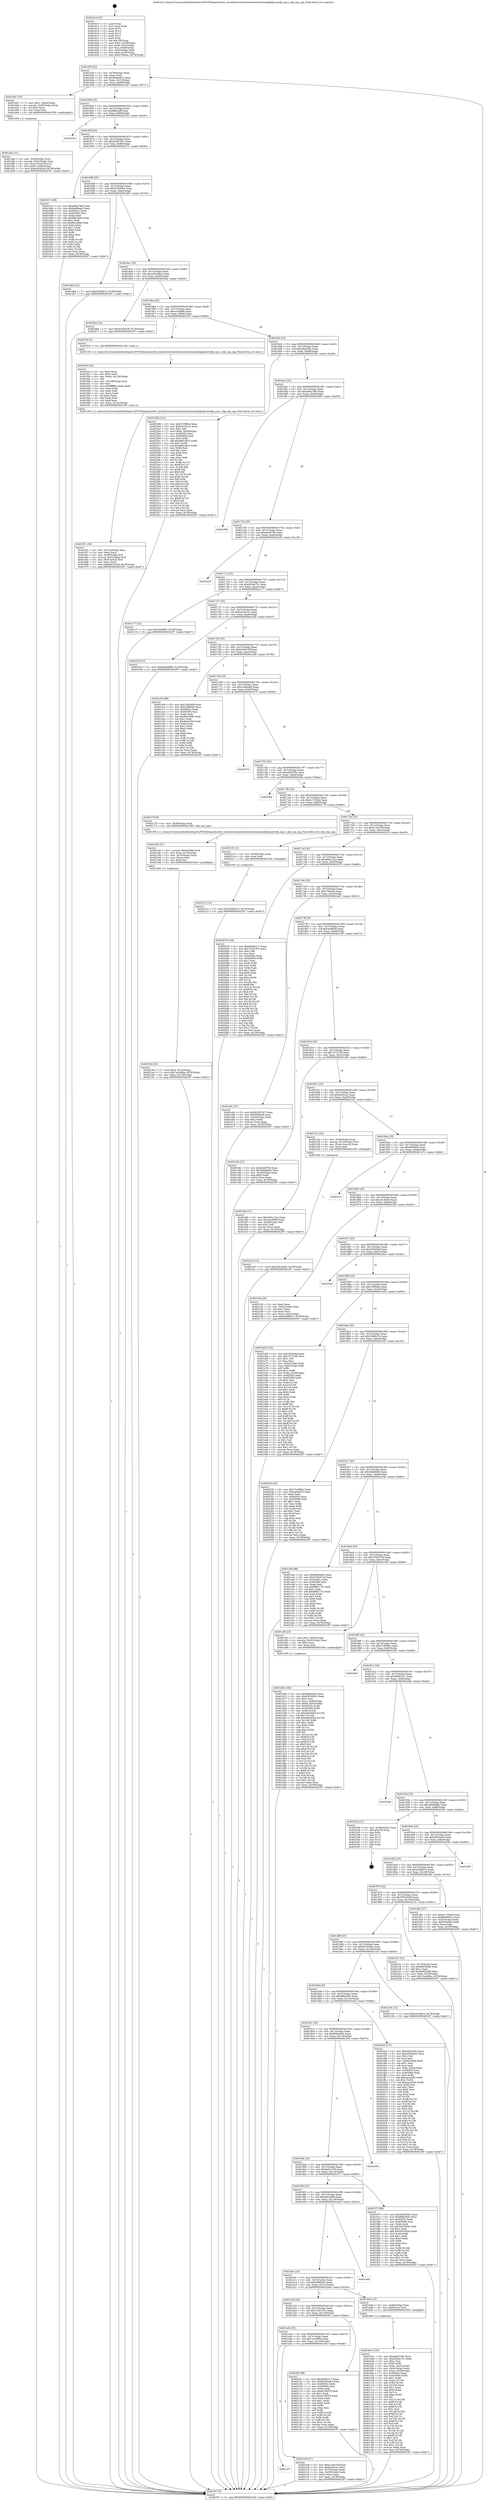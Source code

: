 digraph "0x401610" {
  label = "0x401610 (/mnt/c/Users/mathe/Desktop/tcc/POCII/binaries/extr_linuxdriversnetethernetnetronomenfpnfpcorenfp_nsp.c_nfp_nsp_cpp_Final-ollvm.out::main(0))"
  labelloc = "t"
  node[shape=record]

  Entry [label="",width=0.3,height=0.3,shape=circle,fillcolor=black,style=filled]
  "0x40163f" [label="{
     0x40163f [23]\l
     | [instrs]\l
     &nbsp;&nbsp;0x40163f \<+3\>: mov -0x78(%rbp),%eax\l
     &nbsp;&nbsp;0x401642 \<+2\>: mov %eax,%ecx\l
     &nbsp;&nbsp;0x401644 \<+6\>: sub $0x8b46e91c,%ecx\l
     &nbsp;&nbsp;0x40164a \<+3\>: mov %eax,-0x7c(%rbp)\l
     &nbsp;&nbsp;0x40164d \<+3\>: mov %ecx,-0x80(%rbp)\l
     &nbsp;&nbsp;0x401650 \<+6\>: je 0000000000401dd7 \<main+0x7c7\>\l
  }"]
  "0x401dd7" [label="{
     0x401dd7 [23]\l
     | [instrs]\l
     &nbsp;&nbsp;0x401dd7 \<+7\>: movl $0x1,-0x60(%rbp)\l
     &nbsp;&nbsp;0x401dde \<+4\>: movslq -0x60(%rbp),%rax\l
     &nbsp;&nbsp;0x401de2 \<+4\>: shl $0x2,%rax\l
     &nbsp;&nbsp;0x401de6 \<+3\>: mov %rax,%rdi\l
     &nbsp;&nbsp;0x401de9 \<+5\>: call 0000000000401050 \<malloc@plt\>\l
     | [calls]\l
     &nbsp;&nbsp;0x401050 \{1\} (unknown)\l
  }"]
  "0x401656" [label="{
     0x401656 [25]\l
     | [instrs]\l
     &nbsp;&nbsp;0x401656 \<+5\>: jmp 000000000040165b \<main+0x4b\>\l
     &nbsp;&nbsp;0x40165b \<+3\>: mov -0x7c(%rbp),%eax\l
     &nbsp;&nbsp;0x40165e \<+5\>: sub $0x8ffaa3df,%eax\l
     &nbsp;&nbsp;0x401663 \<+6\>: mov %eax,-0x84(%rbp)\l
     &nbsp;&nbsp;0x401669 \<+6\>: je 0000000000402234 \<main+0xc24\>\l
  }"]
  Exit [label="",width=0.3,height=0.3,shape=circle,fillcolor=black,style=filled,peripheries=2]
  "0x402234" [label="{
     0x402234\l
  }", style=dashed]
  "0x40166f" [label="{
     0x40166f [25]\l
     | [instrs]\l
     &nbsp;&nbsp;0x40166f \<+5\>: jmp 0000000000401674 \<main+0x64\>\l
     &nbsp;&nbsp;0x401674 \<+3\>: mov -0x7c(%rbp),%eax\l
     &nbsp;&nbsp;0x401677 \<+5\>: sub $0x92367927,%eax\l
     &nbsp;&nbsp;0x40167c \<+6\>: mov %eax,-0x88(%rbp)\l
     &nbsp;&nbsp;0x401682 \<+6\>: je 0000000000401b7c \<main+0x56c\>\l
  }"]
  "0x40221c" [label="{
     0x40221c [12]\l
     | [instrs]\l
     &nbsp;&nbsp;0x40221c \<+7\>: movl $0x3280bc7e,-0x78(%rbp)\l
     &nbsp;&nbsp;0x402223 \<+5\>: jmp 00000000004023f7 \<main+0xde7\>\l
  }"]
  "0x401b7c" [label="{
     0x401b7c [88]\l
     | [instrs]\l
     &nbsp;&nbsp;0x401b7c \<+5\>: mov $0xa66474f0,%eax\l
     &nbsp;&nbsp;0x401b81 \<+5\>: mov $0x6ef89ae3,%ecx\l
     &nbsp;&nbsp;0x401b86 \<+7\>: mov 0x40505c,%edx\l
     &nbsp;&nbsp;0x401b8d \<+7\>: mov 0x405060,%esi\l
     &nbsp;&nbsp;0x401b94 \<+2\>: mov %edx,%edi\l
     &nbsp;&nbsp;0x401b96 \<+6\>: add $0xf66c4deb,%edi\l
     &nbsp;&nbsp;0x401b9c \<+3\>: sub $0x1,%edi\l
     &nbsp;&nbsp;0x401b9f \<+6\>: sub $0xf66c4deb,%edi\l
     &nbsp;&nbsp;0x401ba5 \<+3\>: imul %edi,%edx\l
     &nbsp;&nbsp;0x401ba8 \<+3\>: and $0x1,%edx\l
     &nbsp;&nbsp;0x401bab \<+3\>: cmp $0x0,%edx\l
     &nbsp;&nbsp;0x401bae \<+4\>: sete %r8b\l
     &nbsp;&nbsp;0x401bb2 \<+3\>: cmp $0xa,%esi\l
     &nbsp;&nbsp;0x401bb5 \<+4\>: setl %r9b\l
     &nbsp;&nbsp;0x401bb9 \<+3\>: mov %r8b,%r10b\l
     &nbsp;&nbsp;0x401bbc \<+3\>: and %r9b,%r10b\l
     &nbsp;&nbsp;0x401bbf \<+3\>: xor %r9b,%r8b\l
     &nbsp;&nbsp;0x401bc2 \<+3\>: or %r8b,%r10b\l
     &nbsp;&nbsp;0x401bc5 \<+4\>: test $0x1,%r10b\l
     &nbsp;&nbsp;0x401bc9 \<+3\>: cmovne %ecx,%eax\l
     &nbsp;&nbsp;0x401bcc \<+3\>: mov %eax,-0x78(%rbp)\l
     &nbsp;&nbsp;0x401bcf \<+5\>: jmp 00000000004023f7 \<main+0xde7\>\l
  }"]
  "0x401688" [label="{
     0x401688 [25]\l
     | [instrs]\l
     &nbsp;&nbsp;0x401688 \<+5\>: jmp 000000000040168d \<main+0x7d\>\l
     &nbsp;&nbsp;0x40168d \<+3\>: mov -0x7c(%rbp),%eax\l
     &nbsp;&nbsp;0x401690 \<+5\>: sub $0x93350002,%eax\l
     &nbsp;&nbsp;0x401695 \<+6\>: mov %eax,-0x8c(%rbp)\l
     &nbsp;&nbsp;0x40169b \<+6\>: je 0000000000401db0 \<main+0x7a0\>\l
  }"]
  "0x4021e5" [label="{
     0x4021e5 [12]\l
     | [instrs]\l
     &nbsp;&nbsp;0x4021e5 \<+7\>: movl $0x55916e0d,-0x78(%rbp)\l
     &nbsp;&nbsp;0x4021ec \<+5\>: jmp 00000000004023f7 \<main+0xde7\>\l
  }"]
  "0x401db0" [label="{
     0x401db0 [12]\l
     | [instrs]\l
     &nbsp;&nbsp;0x401db0 \<+7\>: movl $0x544f6913,-0x78(%rbp)\l
     &nbsp;&nbsp;0x401db7 \<+5\>: jmp 00000000004023f7 \<main+0xde7\>\l
  }"]
  "0x4016a1" [label="{
     0x4016a1 [25]\l
     | [instrs]\l
     &nbsp;&nbsp;0x4016a1 \<+5\>: jmp 00000000004016a6 \<main+0x96\>\l
     &nbsp;&nbsp;0x4016a6 \<+3\>: mov -0x7c(%rbp),%eax\l
     &nbsp;&nbsp;0x4016a9 \<+5\>: sub $0xa28439a3,%eax\l
     &nbsp;&nbsp;0x4016ae \<+6\>: mov %eax,-0x90(%rbp)\l
     &nbsp;&nbsp;0x4016b4 \<+6\>: je 000000000040206a \<main+0xa5a\>\l
  }"]
  "0x401a57" [label="{
     0x401a57\l
  }", style=dashed]
  "0x40206a" [label="{
     0x40206a [12]\l
     | [instrs]\l
     &nbsp;&nbsp;0x40206a \<+7\>: movl $0xbcb5616f,-0x78(%rbp)\l
     &nbsp;&nbsp;0x402071 \<+5\>: jmp 00000000004023f7 \<main+0xde7\>\l
  }"]
  "0x4016ba" [label="{
     0x4016ba [25]\l
     | [instrs]\l
     &nbsp;&nbsp;0x4016ba \<+5\>: jmp 00000000004016bf \<main+0xaf\>\l
     &nbsp;&nbsp;0x4016bf \<+3\>: mov -0x7c(%rbp),%eax\l
     &nbsp;&nbsp;0x4016c2 \<+5\>: sub $0xa3caf499,%eax\l
     &nbsp;&nbsp;0x4016c7 \<+6\>: mov %eax,-0x94(%rbp)\l
     &nbsp;&nbsp;0x4016cd \<+6\>: je 0000000000401f18 \<main+0x908\>\l
  }"]
  "0x4021b6" [label="{
     0x4021b6 [27]\l
     | [instrs]\l
     &nbsp;&nbsp;0x4021b6 \<+5\>: mov $0xe1cb47bf,%eax\l
     &nbsp;&nbsp;0x4021bb \<+5\>: mov $0x8c401a2,%ecx\l
     &nbsp;&nbsp;0x4021c0 \<+3\>: mov -0x74(%rbp),%edx\l
     &nbsp;&nbsp;0x4021c3 \<+3\>: cmp -0x50(%rbp),%edx\l
     &nbsp;&nbsp;0x4021c6 \<+3\>: cmovl %ecx,%eax\l
     &nbsp;&nbsp;0x4021c9 \<+3\>: mov %eax,-0x78(%rbp)\l
     &nbsp;&nbsp;0x4021cc \<+5\>: jmp 00000000004023f7 \<main+0xde7\>\l
  }"]
  "0x401f18" [label="{
     0x401f18 [5]\l
     | [instrs]\l
     &nbsp;&nbsp;0x401f18 \<+5\>: call 0000000000401160 \<next_i\>\l
     | [calls]\l
     &nbsp;&nbsp;0x401160 \{1\} (/mnt/c/Users/mathe/Desktop/tcc/POCII/binaries/extr_linuxdriversnetethernetnetronomenfpnfpcorenfp_nsp.c_nfp_nsp_cpp_Final-ollvm.out::next_i)\l
  }"]
  "0x4016d3" [label="{
     0x4016d3 [25]\l
     | [instrs]\l
     &nbsp;&nbsp;0x4016d3 \<+5\>: jmp 00000000004016d8 \<main+0xc8\>\l
     &nbsp;&nbsp;0x4016d8 \<+3\>: mov -0x7c(%rbp),%eax\l
     &nbsp;&nbsp;0x4016db \<+5\>: sub $0xa4fa4352,%eax\l
     &nbsp;&nbsp;0x4016e0 \<+6\>: mov %eax,-0x98(%rbp)\l
     &nbsp;&nbsp;0x4016e6 \<+6\>: je 0000000000402298 \<main+0xc88\>\l
  }"]
  "0x40219d" [label="{
     0x40219d [25]\l
     | [instrs]\l
     &nbsp;&nbsp;0x40219d \<+7\>: movl $0x0,-0x74(%rbp)\l
     &nbsp;&nbsp;0x4021a4 \<+7\>: movl $0x7acc89ba,-0x78(%rbp)\l
     &nbsp;&nbsp;0x4021ab \<+6\>: mov %eax,-0x130(%rbp)\l
     &nbsp;&nbsp;0x4021b1 \<+5\>: jmp 00000000004023f7 \<main+0xde7\>\l
  }"]
  "0x402298" [label="{
     0x402298 [151]\l
     | [instrs]\l
     &nbsp;&nbsp;0x402298 \<+5\>: mov $0x37c6f90a,%eax\l
     &nbsp;&nbsp;0x40229d \<+5\>: mov $0xb3cc91e1,%ecx\l
     &nbsp;&nbsp;0x4022a2 \<+2\>: mov $0x1,%dl\l
     &nbsp;&nbsp;0x4022a4 \<+7\>: movl $0x0,-0x38(%rbp)\l
     &nbsp;&nbsp;0x4022ab \<+7\>: mov 0x40505c,%esi\l
     &nbsp;&nbsp;0x4022b2 \<+7\>: mov 0x405060,%edi\l
     &nbsp;&nbsp;0x4022b9 \<+3\>: mov %esi,%r8d\l
     &nbsp;&nbsp;0x4022bc \<+7\>: add $0xa861dbc3,%r8d\l
     &nbsp;&nbsp;0x4022c3 \<+4\>: sub $0x1,%r8d\l
     &nbsp;&nbsp;0x4022c7 \<+7\>: sub $0xa861dbc3,%r8d\l
     &nbsp;&nbsp;0x4022ce \<+4\>: imul %r8d,%esi\l
     &nbsp;&nbsp;0x4022d2 \<+3\>: and $0x1,%esi\l
     &nbsp;&nbsp;0x4022d5 \<+3\>: cmp $0x0,%esi\l
     &nbsp;&nbsp;0x4022d8 \<+4\>: sete %r9b\l
     &nbsp;&nbsp;0x4022dc \<+3\>: cmp $0xa,%edi\l
     &nbsp;&nbsp;0x4022df \<+4\>: setl %r10b\l
     &nbsp;&nbsp;0x4022e3 \<+3\>: mov %r9b,%r11b\l
     &nbsp;&nbsp;0x4022e6 \<+4\>: xor $0xff,%r11b\l
     &nbsp;&nbsp;0x4022ea \<+3\>: mov %r10b,%bl\l
     &nbsp;&nbsp;0x4022ed \<+3\>: xor $0xff,%bl\l
     &nbsp;&nbsp;0x4022f0 \<+3\>: xor $0x0,%dl\l
     &nbsp;&nbsp;0x4022f3 \<+3\>: mov %r11b,%r14b\l
     &nbsp;&nbsp;0x4022f6 \<+4\>: and $0x0,%r14b\l
     &nbsp;&nbsp;0x4022fa \<+3\>: and %dl,%r9b\l
     &nbsp;&nbsp;0x4022fd \<+3\>: mov %bl,%r15b\l
     &nbsp;&nbsp;0x402300 \<+4\>: and $0x0,%r15b\l
     &nbsp;&nbsp;0x402304 \<+3\>: and %dl,%r10b\l
     &nbsp;&nbsp;0x402307 \<+3\>: or %r9b,%r14b\l
     &nbsp;&nbsp;0x40230a \<+3\>: or %r10b,%r15b\l
     &nbsp;&nbsp;0x40230d \<+3\>: xor %r15b,%r14b\l
     &nbsp;&nbsp;0x402310 \<+3\>: or %bl,%r11b\l
     &nbsp;&nbsp;0x402313 \<+4\>: xor $0xff,%r11b\l
     &nbsp;&nbsp;0x402317 \<+3\>: or $0x0,%dl\l
     &nbsp;&nbsp;0x40231a \<+3\>: and %dl,%r11b\l
     &nbsp;&nbsp;0x40231d \<+3\>: or %r11b,%r14b\l
     &nbsp;&nbsp;0x402320 \<+4\>: test $0x1,%r14b\l
     &nbsp;&nbsp;0x402324 \<+3\>: cmovne %ecx,%eax\l
     &nbsp;&nbsp;0x402327 \<+3\>: mov %eax,-0x78(%rbp)\l
     &nbsp;&nbsp;0x40232a \<+5\>: jmp 00000000004023f7 \<main+0xde7\>\l
  }"]
  "0x4016ec" [label="{
     0x4016ec [25]\l
     | [instrs]\l
     &nbsp;&nbsp;0x4016ec \<+5\>: jmp 00000000004016f1 \<main+0xe1\>\l
     &nbsp;&nbsp;0x4016f1 \<+3\>: mov -0x7c(%rbp),%eax\l
     &nbsp;&nbsp;0x4016f4 \<+5\>: sub $0xa66474f0,%eax\l
     &nbsp;&nbsp;0x4016f9 \<+6\>: mov %eax,-0x9c(%rbp)\l
     &nbsp;&nbsp;0x4016ff \<+6\>: je 0000000000402368 \<main+0xd58\>\l
  }"]
  "0x402182" [label="{
     0x402182 [27]\l
     | [instrs]\l
     &nbsp;&nbsp;0x402182 \<+10\>: movabs $0x4030b6,%rdi\l
     &nbsp;&nbsp;0x40218c \<+4\>: mov %rax,-0x70(%rbp)\l
     &nbsp;&nbsp;0x402190 \<+4\>: mov -0x70(%rbp),%rax\l
     &nbsp;&nbsp;0x402194 \<+2\>: mov (%rax),%esi\l
     &nbsp;&nbsp;0x402196 \<+2\>: mov $0x0,%al\l
     &nbsp;&nbsp;0x402198 \<+5\>: call 0000000000401040 \<printf@plt\>\l
     | [calls]\l
     &nbsp;&nbsp;0x401040 \{1\} (unknown)\l
  }"]
  "0x402368" [label="{
     0x402368\l
  }", style=dashed]
  "0x401705" [label="{
     0x401705 [25]\l
     | [instrs]\l
     &nbsp;&nbsp;0x401705 \<+5\>: jmp 000000000040170a \<main+0xfa\>\l
     &nbsp;&nbsp;0x40170a \<+3\>: mov -0x7c(%rbp),%eax\l
     &nbsp;&nbsp;0x40170d \<+5\>: sub $0xafce9700,%eax\l
     &nbsp;&nbsp;0x401712 \<+6\>: mov %eax,-0xa0(%rbp)\l
     &nbsp;&nbsp;0x401718 \<+6\>: je 0000000000402228 \<main+0xc18\>\l
  }"]
  "0x401a3e" [label="{
     0x401a3e [25]\l
     | [instrs]\l
     &nbsp;&nbsp;0x401a3e \<+5\>: jmp 0000000000401a43 \<main+0x433\>\l
     &nbsp;&nbsp;0x401a43 \<+3\>: mov -0x7c(%rbp),%eax\l
     &nbsp;&nbsp;0x401a46 \<+5\>: sub $0x7acc89ba,%eax\l
     &nbsp;&nbsp;0x401a4b \<+6\>: mov %eax,-0x124(%rbp)\l
     &nbsp;&nbsp;0x401a51 \<+6\>: je 00000000004021b6 \<main+0xba6\>\l
  }"]
  "0x402228" [label="{
     0x402228\l
  }", style=dashed]
  "0x40171e" [label="{
     0x40171e [25]\l
     | [instrs]\l
     &nbsp;&nbsp;0x40171e \<+5\>: jmp 0000000000401723 \<main+0x113\>\l
     &nbsp;&nbsp;0x401723 \<+3\>: mov -0x7c(%rbp),%eax\l
     &nbsp;&nbsp;0x401726 \<+5\>: sub $0xb204a751,%eax\l
     &nbsp;&nbsp;0x40172b \<+6\>: mov %eax,-0xa4(%rbp)\l
     &nbsp;&nbsp;0x401731 \<+6\>: je 0000000000401c77 \<main+0x667\>\l
  }"]
  "0x4020fc" [label="{
     0x4020fc [88]\l
     | [instrs]\l
     &nbsp;&nbsp;0x4020fc \<+5\>: mov $0x464821c7,%eax\l
     &nbsp;&nbsp;0x402101 \<+5\>: mov $0x65165e62,%ecx\l
     &nbsp;&nbsp;0x402106 \<+7\>: mov 0x40505c,%edx\l
     &nbsp;&nbsp;0x40210d \<+7\>: mov 0x405060,%esi\l
     &nbsp;&nbsp;0x402114 \<+2\>: mov %edx,%edi\l
     &nbsp;&nbsp;0x402116 \<+6\>: sub $0xa4740f78,%edi\l
     &nbsp;&nbsp;0x40211c \<+3\>: sub $0x1,%edi\l
     &nbsp;&nbsp;0x40211f \<+6\>: add $0xa4740f78,%edi\l
     &nbsp;&nbsp;0x402125 \<+3\>: imul %edi,%edx\l
     &nbsp;&nbsp;0x402128 \<+3\>: and $0x1,%edx\l
     &nbsp;&nbsp;0x40212b \<+3\>: cmp $0x0,%edx\l
     &nbsp;&nbsp;0x40212e \<+4\>: sete %r8b\l
     &nbsp;&nbsp;0x402132 \<+3\>: cmp $0xa,%esi\l
     &nbsp;&nbsp;0x402135 \<+4\>: setl %r9b\l
     &nbsp;&nbsp;0x402139 \<+3\>: mov %r8b,%r10b\l
     &nbsp;&nbsp;0x40213c \<+3\>: and %r9b,%r10b\l
     &nbsp;&nbsp;0x40213f \<+3\>: xor %r9b,%r8b\l
     &nbsp;&nbsp;0x402142 \<+3\>: or %r8b,%r10b\l
     &nbsp;&nbsp;0x402145 \<+4\>: test $0x1,%r10b\l
     &nbsp;&nbsp;0x402149 \<+3\>: cmovne %ecx,%eax\l
     &nbsp;&nbsp;0x40214c \<+3\>: mov %eax,-0x78(%rbp)\l
     &nbsp;&nbsp;0x40214f \<+5\>: jmp 00000000004023f7 \<main+0xde7\>\l
  }"]
  "0x401c77" [label="{
     0x401c77 [12]\l
     | [instrs]\l
     &nbsp;&nbsp;0x401c77 \<+7\>: movl $0x3da9f59,-0x78(%rbp)\l
     &nbsp;&nbsp;0x401c7e \<+5\>: jmp 00000000004023f7 \<main+0xde7\>\l
  }"]
  "0x401737" [label="{
     0x401737 [25]\l
     | [instrs]\l
     &nbsp;&nbsp;0x401737 \<+5\>: jmp 000000000040173c \<main+0x12c\>\l
     &nbsp;&nbsp;0x40173c \<+3\>: mov -0x7c(%rbp),%eax\l
     &nbsp;&nbsp;0x40173f \<+5\>: sub $0xb3cc91e1,%eax\l
     &nbsp;&nbsp;0x401744 \<+6\>: mov %eax,-0xa8(%rbp)\l
     &nbsp;&nbsp;0x40174a \<+6\>: je 000000000040232f \<main+0xd1f\>\l
  }"]
  "0x401f51" [label="{
     0x401f51 [36]\l
     | [instrs]\l
     &nbsp;&nbsp;0x401f51 \<+6\>: mov -0x12c(%rbp),%ecx\l
     &nbsp;&nbsp;0x401f57 \<+3\>: imul %eax,%ecx\l
     &nbsp;&nbsp;0x401f5a \<+4\>: mov -0x58(%rbp),%r8\l
     &nbsp;&nbsp;0x401f5e \<+4\>: movslq -0x5c(%rbp),%r9\l
     &nbsp;&nbsp;0x401f62 \<+4\>: mov (%r8,%r9,8),%r8\l
     &nbsp;&nbsp;0x401f66 \<+3\>: mov %ecx,(%r8)\l
     &nbsp;&nbsp;0x401f69 \<+7\>: movl $0x6a914165,-0x78(%rbp)\l
     &nbsp;&nbsp;0x401f70 \<+5\>: jmp 00000000004023f7 \<main+0xde7\>\l
  }"]
  "0x40232f" [label="{
     0x40232f [12]\l
     | [instrs]\l
     &nbsp;&nbsp;0x40232f \<+7\>: movl $0x4d94896b,-0x78(%rbp)\l
     &nbsp;&nbsp;0x402336 \<+5\>: jmp 00000000004023f7 \<main+0xde7\>\l
  }"]
  "0x401750" [label="{
     0x401750 [25]\l
     | [instrs]\l
     &nbsp;&nbsp;0x401750 \<+5\>: jmp 0000000000401755 \<main+0x145\>\l
     &nbsp;&nbsp;0x401755 \<+3\>: mov -0x7c(%rbp),%eax\l
     &nbsp;&nbsp;0x401758 \<+5\>: sub $0xbcb5616f,%eax\l
     &nbsp;&nbsp;0x40175d \<+6\>: mov %eax,-0xac(%rbp)\l
     &nbsp;&nbsp;0x401763 \<+6\>: je 0000000000401e0d \<main+0x7fd\>\l
  }"]
  "0x401f1d" [label="{
     0x401f1d [52]\l
     | [instrs]\l
     &nbsp;&nbsp;0x401f1d \<+2\>: xor %ecx,%ecx\l
     &nbsp;&nbsp;0x401f1f \<+5\>: mov $0x2,%edx\l
     &nbsp;&nbsp;0x401f24 \<+6\>: mov %edx,-0x128(%rbp)\l
     &nbsp;&nbsp;0x401f2a \<+1\>: cltd\l
     &nbsp;&nbsp;0x401f2b \<+6\>: mov -0x128(%rbp),%esi\l
     &nbsp;&nbsp;0x401f31 \<+2\>: idiv %esi\l
     &nbsp;&nbsp;0x401f33 \<+6\>: imul $0xfffffffe,%edx,%edx\l
     &nbsp;&nbsp;0x401f39 \<+2\>: mov %ecx,%edi\l
     &nbsp;&nbsp;0x401f3b \<+2\>: sub %edx,%edi\l
     &nbsp;&nbsp;0x401f3d \<+2\>: mov %ecx,%edx\l
     &nbsp;&nbsp;0x401f3f \<+3\>: sub $0x1,%edx\l
     &nbsp;&nbsp;0x401f42 \<+2\>: add %edx,%edi\l
     &nbsp;&nbsp;0x401f44 \<+2\>: sub %edi,%ecx\l
     &nbsp;&nbsp;0x401f46 \<+6\>: mov %ecx,-0x12c(%rbp)\l
     &nbsp;&nbsp;0x401f4c \<+5\>: call 0000000000401160 \<next_i\>\l
     | [calls]\l
     &nbsp;&nbsp;0x401160 \{1\} (/mnt/c/Users/mathe/Desktop/tcc/POCII/binaries/extr_linuxdriversnetethernetnetronomenfpnfpcorenfp_nsp.c_nfp_nsp_cpp_Final-ollvm.out::next_i)\l
  }"]
  "0x401e0d" [label="{
     0x401e0d [88]\l
     | [instrs]\l
     &nbsp;&nbsp;0x401e0d \<+5\>: mov $0x25d54faf,%eax\l
     &nbsp;&nbsp;0x401e12 \<+5\>: mov $0x31ff9d4e,%ecx\l
     &nbsp;&nbsp;0x401e17 \<+7\>: mov 0x40505c,%edx\l
     &nbsp;&nbsp;0x401e1e \<+7\>: mov 0x405060,%esi\l
     &nbsp;&nbsp;0x401e25 \<+2\>: mov %edx,%edi\l
     &nbsp;&nbsp;0x401e27 \<+6\>: sub $0xfe6c0560,%edi\l
     &nbsp;&nbsp;0x401e2d \<+3\>: sub $0x1,%edi\l
     &nbsp;&nbsp;0x401e30 \<+6\>: add $0xfe6c0560,%edi\l
     &nbsp;&nbsp;0x401e36 \<+3\>: imul %edi,%edx\l
     &nbsp;&nbsp;0x401e39 \<+3\>: and $0x1,%edx\l
     &nbsp;&nbsp;0x401e3c \<+3\>: cmp $0x0,%edx\l
     &nbsp;&nbsp;0x401e3f \<+4\>: sete %r8b\l
     &nbsp;&nbsp;0x401e43 \<+3\>: cmp $0xa,%esi\l
     &nbsp;&nbsp;0x401e46 \<+4\>: setl %r9b\l
     &nbsp;&nbsp;0x401e4a \<+3\>: mov %r8b,%r10b\l
     &nbsp;&nbsp;0x401e4d \<+3\>: and %r9b,%r10b\l
     &nbsp;&nbsp;0x401e50 \<+3\>: xor %r9b,%r8b\l
     &nbsp;&nbsp;0x401e53 \<+3\>: or %r8b,%r10b\l
     &nbsp;&nbsp;0x401e56 \<+4\>: test $0x1,%r10b\l
     &nbsp;&nbsp;0x401e5a \<+3\>: cmovne %ecx,%eax\l
     &nbsp;&nbsp;0x401e5d \<+3\>: mov %eax,-0x78(%rbp)\l
     &nbsp;&nbsp;0x401e60 \<+5\>: jmp 00000000004023f7 \<main+0xde7\>\l
  }"]
  "0x401769" [label="{
     0x401769 [25]\l
     | [instrs]\l
     &nbsp;&nbsp;0x401769 \<+5\>: jmp 000000000040176e \<main+0x15e\>\l
     &nbsp;&nbsp;0x40176e \<+3\>: mov -0x7c(%rbp),%eax\l
     &nbsp;&nbsp;0x401771 \<+5\>: sub $0xc1b8ea8d,%eax\l
     &nbsp;&nbsp;0x401776 \<+6\>: mov %eax,-0xb0(%rbp)\l
     &nbsp;&nbsp;0x40177c \<+6\>: je 0000000000401b70 \<main+0x560\>\l
  }"]
  "0x401dee" [label="{
     0x401dee [31]\l
     | [instrs]\l
     &nbsp;&nbsp;0x401dee \<+4\>: mov -0x58(%rbp),%rdi\l
     &nbsp;&nbsp;0x401df2 \<+4\>: movslq -0x5c(%rbp),%rcx\l
     &nbsp;&nbsp;0x401df6 \<+4\>: mov %rax,(%rdi,%rcx,8)\l
     &nbsp;&nbsp;0x401dfa \<+7\>: movl $0x0,-0x64(%rbp)\l
     &nbsp;&nbsp;0x401e01 \<+7\>: movl $0xbcb5616f,-0x78(%rbp)\l
     &nbsp;&nbsp;0x401e08 \<+5\>: jmp 00000000004023f7 \<main+0xde7\>\l
  }"]
  "0x401b70" [label="{
     0x401b70\l
  }", style=dashed]
  "0x401782" [label="{
     0x401782 [25]\l
     | [instrs]\l
     &nbsp;&nbsp;0x401782 \<+5\>: jmp 0000000000401787 \<main+0x177\>\l
     &nbsp;&nbsp;0x401787 \<+3\>: mov -0x7c(%rbp),%eax\l
     &nbsp;&nbsp;0x40178a \<+5\>: sub $0xcb85539c,%eax\l
     &nbsp;&nbsp;0x40178f \<+6\>: mov %eax,-0xb4(%rbp)\l
     &nbsp;&nbsp;0x401795 \<+6\>: je 00000000004023be \<main+0xdae\>\l
  }"]
  "0x401d0d" [label="{
     0x401d0d [163]\l
     | [instrs]\l
     &nbsp;&nbsp;0x401d0d \<+5\>: mov $0x698ea60c,%ecx\l
     &nbsp;&nbsp;0x401d12 \<+5\>: mov $0x93350002,%edx\l
     &nbsp;&nbsp;0x401d17 \<+3\>: mov $0x1,%sil\l
     &nbsp;&nbsp;0x401d1a \<+4\>: mov %rax,-0x58(%rbp)\l
     &nbsp;&nbsp;0x401d1e \<+7\>: movl $0x0,-0x5c(%rbp)\l
     &nbsp;&nbsp;0x401d25 \<+8\>: mov 0x40505c,%r8d\l
     &nbsp;&nbsp;0x401d2d \<+8\>: mov 0x405060,%r9d\l
     &nbsp;&nbsp;0x401d35 \<+3\>: mov %r8d,%r10d\l
     &nbsp;&nbsp;0x401d38 \<+7\>: sub $0xda9c6d2e,%r10d\l
     &nbsp;&nbsp;0x401d3f \<+4\>: sub $0x1,%r10d\l
     &nbsp;&nbsp;0x401d43 \<+7\>: add $0xda9c6d2e,%r10d\l
     &nbsp;&nbsp;0x401d4a \<+4\>: imul %r10d,%r8d\l
     &nbsp;&nbsp;0x401d4e \<+4\>: and $0x1,%r8d\l
     &nbsp;&nbsp;0x401d52 \<+4\>: cmp $0x0,%r8d\l
     &nbsp;&nbsp;0x401d56 \<+4\>: sete %r11b\l
     &nbsp;&nbsp;0x401d5a \<+4\>: cmp $0xa,%r9d\l
     &nbsp;&nbsp;0x401d5e \<+3\>: setl %bl\l
     &nbsp;&nbsp;0x401d61 \<+3\>: mov %r11b,%r14b\l
     &nbsp;&nbsp;0x401d64 \<+4\>: xor $0xff,%r14b\l
     &nbsp;&nbsp;0x401d68 \<+3\>: mov %bl,%r15b\l
     &nbsp;&nbsp;0x401d6b \<+4\>: xor $0xff,%r15b\l
     &nbsp;&nbsp;0x401d6f \<+4\>: xor $0x0,%sil\l
     &nbsp;&nbsp;0x401d73 \<+3\>: mov %r14b,%r12b\l
     &nbsp;&nbsp;0x401d76 \<+4\>: and $0x0,%r12b\l
     &nbsp;&nbsp;0x401d7a \<+3\>: and %sil,%r11b\l
     &nbsp;&nbsp;0x401d7d \<+3\>: mov %r15b,%r13b\l
     &nbsp;&nbsp;0x401d80 \<+4\>: and $0x0,%r13b\l
     &nbsp;&nbsp;0x401d84 \<+3\>: and %sil,%bl\l
     &nbsp;&nbsp;0x401d87 \<+3\>: or %r11b,%r12b\l
     &nbsp;&nbsp;0x401d8a \<+3\>: or %bl,%r13b\l
     &nbsp;&nbsp;0x401d8d \<+3\>: xor %r13b,%r12b\l
     &nbsp;&nbsp;0x401d90 \<+3\>: or %r15b,%r14b\l
     &nbsp;&nbsp;0x401d93 \<+4\>: xor $0xff,%r14b\l
     &nbsp;&nbsp;0x401d97 \<+4\>: or $0x0,%sil\l
     &nbsp;&nbsp;0x401d9b \<+3\>: and %sil,%r14b\l
     &nbsp;&nbsp;0x401d9e \<+3\>: or %r14b,%r12b\l
     &nbsp;&nbsp;0x401da1 \<+4\>: test $0x1,%r12b\l
     &nbsp;&nbsp;0x401da5 \<+3\>: cmovne %edx,%ecx\l
     &nbsp;&nbsp;0x401da8 \<+3\>: mov %ecx,-0x78(%rbp)\l
     &nbsp;&nbsp;0x401dab \<+5\>: jmp 00000000004023f7 \<main+0xde7\>\l
  }"]
  "0x4023be" [label="{
     0x4023be\l
  }", style=dashed]
  "0x40179b" [label="{
     0x40179b [25]\l
     | [instrs]\l
     &nbsp;&nbsp;0x40179b \<+5\>: jmp 00000000004017a0 \<main+0x190\>\l
     &nbsp;&nbsp;0x4017a0 \<+3\>: mov -0x7c(%rbp),%eax\l
     &nbsp;&nbsp;0x4017a3 \<+5\>: sub $0xdc1782ad,%eax\l
     &nbsp;&nbsp;0x4017a8 \<+6\>: mov %eax,-0xb8(%rbp)\l
     &nbsp;&nbsp;0x4017ae \<+6\>: je 0000000000402179 \<main+0xb69\>\l
  }"]
  "0x401be1" [label="{
     0x401be1 [150]\l
     | [instrs]\l
     &nbsp;&nbsp;0x401be1 \<+5\>: mov $0xa66474f0,%ecx\l
     &nbsp;&nbsp;0x401be6 \<+5\>: mov $0xb204a751,%edx\l
     &nbsp;&nbsp;0x401beb \<+3\>: mov $0x1,%sil\l
     &nbsp;&nbsp;0x401bee \<+3\>: xor %r8d,%r8d\l
     &nbsp;&nbsp;0x401bf1 \<+3\>: mov %eax,-0x4c(%rbp)\l
     &nbsp;&nbsp;0x401bf4 \<+3\>: mov -0x4c(%rbp),%eax\l
     &nbsp;&nbsp;0x401bf7 \<+3\>: mov %eax,-0x30(%rbp)\l
     &nbsp;&nbsp;0x401bfa \<+7\>: mov 0x40505c,%eax\l
     &nbsp;&nbsp;0x401c01 \<+8\>: mov 0x405060,%r9d\l
     &nbsp;&nbsp;0x401c09 \<+4\>: sub $0x1,%r8d\l
     &nbsp;&nbsp;0x401c0d \<+3\>: mov %eax,%r10d\l
     &nbsp;&nbsp;0x401c10 \<+3\>: add %r8d,%r10d\l
     &nbsp;&nbsp;0x401c13 \<+4\>: imul %r10d,%eax\l
     &nbsp;&nbsp;0x401c17 \<+3\>: and $0x1,%eax\l
     &nbsp;&nbsp;0x401c1a \<+3\>: cmp $0x0,%eax\l
     &nbsp;&nbsp;0x401c1d \<+4\>: sete %r11b\l
     &nbsp;&nbsp;0x401c21 \<+4\>: cmp $0xa,%r9d\l
     &nbsp;&nbsp;0x401c25 \<+3\>: setl %bl\l
     &nbsp;&nbsp;0x401c28 \<+3\>: mov %r11b,%r14b\l
     &nbsp;&nbsp;0x401c2b \<+4\>: xor $0xff,%r14b\l
     &nbsp;&nbsp;0x401c2f \<+3\>: mov %bl,%r15b\l
     &nbsp;&nbsp;0x401c32 \<+4\>: xor $0xff,%r15b\l
     &nbsp;&nbsp;0x401c36 \<+4\>: xor $0x1,%sil\l
     &nbsp;&nbsp;0x401c3a \<+3\>: mov %r14b,%r12b\l
     &nbsp;&nbsp;0x401c3d \<+4\>: and $0xff,%r12b\l
     &nbsp;&nbsp;0x401c41 \<+3\>: and %sil,%r11b\l
     &nbsp;&nbsp;0x401c44 \<+3\>: mov %r15b,%r13b\l
     &nbsp;&nbsp;0x401c47 \<+4\>: and $0xff,%r13b\l
     &nbsp;&nbsp;0x401c4b \<+3\>: and %sil,%bl\l
     &nbsp;&nbsp;0x401c4e \<+3\>: or %r11b,%r12b\l
     &nbsp;&nbsp;0x401c51 \<+3\>: or %bl,%r13b\l
     &nbsp;&nbsp;0x401c54 \<+3\>: xor %r13b,%r12b\l
     &nbsp;&nbsp;0x401c57 \<+3\>: or %r15b,%r14b\l
     &nbsp;&nbsp;0x401c5a \<+4\>: xor $0xff,%r14b\l
     &nbsp;&nbsp;0x401c5e \<+4\>: or $0x1,%sil\l
     &nbsp;&nbsp;0x401c62 \<+3\>: and %sil,%r14b\l
     &nbsp;&nbsp;0x401c65 \<+3\>: or %r14b,%r12b\l
     &nbsp;&nbsp;0x401c68 \<+4\>: test $0x1,%r12b\l
     &nbsp;&nbsp;0x401c6c \<+3\>: cmovne %edx,%ecx\l
     &nbsp;&nbsp;0x401c6f \<+3\>: mov %ecx,-0x78(%rbp)\l
     &nbsp;&nbsp;0x401c72 \<+5\>: jmp 00000000004023f7 \<main+0xde7\>\l
  }"]
  "0x402179" [label="{
     0x402179 [9]\l
     | [instrs]\l
     &nbsp;&nbsp;0x402179 \<+4\>: mov -0x58(%rbp),%rdi\l
     &nbsp;&nbsp;0x40217d \<+5\>: call 00000000004015f0 \<nfp_nsp_cpp\>\l
     | [calls]\l
     &nbsp;&nbsp;0x4015f0 \{1\} (/mnt/c/Users/mathe/Desktop/tcc/POCII/binaries/extr_linuxdriversnetethernetnetronomenfpnfpcorenfp_nsp.c_nfp_nsp_cpp_Final-ollvm.out::nfp_nsp_cpp)\l
  }"]
  "0x4017b4" [label="{
     0x4017b4 [25]\l
     | [instrs]\l
     &nbsp;&nbsp;0x4017b4 \<+5\>: jmp 00000000004017b9 \<main+0x1a9\>\l
     &nbsp;&nbsp;0x4017b9 \<+3\>: mov -0x7c(%rbp),%eax\l
     &nbsp;&nbsp;0x4017bc \<+5\>: sub $0xe1cb47bf,%eax\l
     &nbsp;&nbsp;0x4017c1 \<+6\>: mov %eax,-0xbc(%rbp)\l
     &nbsp;&nbsp;0x4017c7 \<+6\>: je 0000000000402210 \<main+0xc00\>\l
  }"]
  "0x401a25" [label="{
     0x401a25 [25]\l
     | [instrs]\l
     &nbsp;&nbsp;0x401a25 \<+5\>: jmp 0000000000401a2a \<main+0x41a\>\l
     &nbsp;&nbsp;0x401a2a \<+3\>: mov -0x7c(%rbp),%eax\l
     &nbsp;&nbsp;0x401a2d \<+5\>: sub $0x723e7d7e,%eax\l
     &nbsp;&nbsp;0x401a32 \<+6\>: mov %eax,-0x120(%rbp)\l
     &nbsp;&nbsp;0x401a38 \<+6\>: je 00000000004020fc \<main+0xaec\>\l
  }"]
  "0x402210" [label="{
     0x402210 [12]\l
     | [instrs]\l
     &nbsp;&nbsp;0x402210 \<+4\>: mov -0x58(%rbp),%rax\l
     &nbsp;&nbsp;0x402214 \<+3\>: mov %rax,%rdi\l
     &nbsp;&nbsp;0x402217 \<+5\>: call 0000000000401030 \<free@plt\>\l
     | [calls]\l
     &nbsp;&nbsp;0x401030 \{1\} (unknown)\l
  }"]
  "0x4017cd" [label="{
     0x4017cd [25]\l
     | [instrs]\l
     &nbsp;&nbsp;0x4017cd \<+5\>: jmp 00000000004017d2 \<main+0x1c2\>\l
     &nbsp;&nbsp;0x4017d2 \<+3\>: mov -0x7c(%rbp),%eax\l
     &nbsp;&nbsp;0x4017d5 \<+5\>: sub $0xe80a122a,%eax\l
     &nbsp;&nbsp;0x4017da \<+6\>: mov %eax,-0xc0(%rbp)\l
     &nbsp;&nbsp;0x4017e0 \<+6\>: je 0000000000402076 \<main+0xa66\>\l
  }"]
  "0x401bd4" [label="{
     0x401bd4 [13]\l
     | [instrs]\l
     &nbsp;&nbsp;0x401bd4 \<+4\>: mov -0x48(%rbp),%rax\l
     &nbsp;&nbsp;0x401bd8 \<+4\>: mov 0x8(%rax),%rdi\l
     &nbsp;&nbsp;0x401bdc \<+5\>: call 0000000000401060 \<atoi@plt\>\l
     | [calls]\l
     &nbsp;&nbsp;0x401060 \{1\} (unknown)\l
  }"]
  "0x402076" [label="{
     0x402076 [134]\l
     | [instrs]\l
     &nbsp;&nbsp;0x402076 \<+5\>: mov $0x464821c7,%eax\l
     &nbsp;&nbsp;0x40207b \<+5\>: mov $0x723e7d7e,%ecx\l
     &nbsp;&nbsp;0x402080 \<+2\>: mov $0x1,%dl\l
     &nbsp;&nbsp;0x402082 \<+2\>: xor %esi,%esi\l
     &nbsp;&nbsp;0x402084 \<+7\>: mov 0x40505c,%edi\l
     &nbsp;&nbsp;0x40208b \<+8\>: mov 0x405060,%r8d\l
     &nbsp;&nbsp;0x402093 \<+3\>: sub $0x1,%esi\l
     &nbsp;&nbsp;0x402096 \<+3\>: mov %edi,%r9d\l
     &nbsp;&nbsp;0x402099 \<+3\>: add %esi,%r9d\l
     &nbsp;&nbsp;0x40209c \<+4\>: imul %r9d,%edi\l
     &nbsp;&nbsp;0x4020a0 \<+3\>: and $0x1,%edi\l
     &nbsp;&nbsp;0x4020a3 \<+3\>: cmp $0x0,%edi\l
     &nbsp;&nbsp;0x4020a6 \<+4\>: sete %r10b\l
     &nbsp;&nbsp;0x4020aa \<+4\>: cmp $0xa,%r8d\l
     &nbsp;&nbsp;0x4020ae \<+4\>: setl %r11b\l
     &nbsp;&nbsp;0x4020b2 \<+3\>: mov %r10b,%bl\l
     &nbsp;&nbsp;0x4020b5 \<+3\>: xor $0xff,%bl\l
     &nbsp;&nbsp;0x4020b8 \<+3\>: mov %r11b,%r14b\l
     &nbsp;&nbsp;0x4020bb \<+4\>: xor $0xff,%r14b\l
     &nbsp;&nbsp;0x4020bf \<+3\>: xor $0x0,%dl\l
     &nbsp;&nbsp;0x4020c2 \<+3\>: mov %bl,%r15b\l
     &nbsp;&nbsp;0x4020c5 \<+4\>: and $0x0,%r15b\l
     &nbsp;&nbsp;0x4020c9 \<+3\>: and %dl,%r10b\l
     &nbsp;&nbsp;0x4020cc \<+3\>: mov %r14b,%r12b\l
     &nbsp;&nbsp;0x4020cf \<+4\>: and $0x0,%r12b\l
     &nbsp;&nbsp;0x4020d3 \<+3\>: and %dl,%r11b\l
     &nbsp;&nbsp;0x4020d6 \<+3\>: or %r10b,%r15b\l
     &nbsp;&nbsp;0x4020d9 \<+3\>: or %r11b,%r12b\l
     &nbsp;&nbsp;0x4020dc \<+3\>: xor %r12b,%r15b\l
     &nbsp;&nbsp;0x4020df \<+3\>: or %r14b,%bl\l
     &nbsp;&nbsp;0x4020e2 \<+3\>: xor $0xff,%bl\l
     &nbsp;&nbsp;0x4020e5 \<+3\>: or $0x0,%dl\l
     &nbsp;&nbsp;0x4020e8 \<+2\>: and %dl,%bl\l
     &nbsp;&nbsp;0x4020ea \<+3\>: or %bl,%r15b\l
     &nbsp;&nbsp;0x4020ed \<+4\>: test $0x1,%r15b\l
     &nbsp;&nbsp;0x4020f1 \<+3\>: cmovne %ecx,%eax\l
     &nbsp;&nbsp;0x4020f4 \<+3\>: mov %eax,-0x78(%rbp)\l
     &nbsp;&nbsp;0x4020f7 \<+5\>: jmp 00000000004023f7 \<main+0xde7\>\l
  }"]
  "0x4017e6" [label="{
     0x4017e6 [25]\l
     | [instrs]\l
     &nbsp;&nbsp;0x4017e6 \<+5\>: jmp 00000000004017eb \<main+0x1db\>\l
     &nbsp;&nbsp;0x4017eb \<+3\>: mov -0x7c(%rbp),%eax\l
     &nbsp;&nbsp;0x4017ee \<+5\>: sub $0x379babc,%eax\l
     &nbsp;&nbsp;0x4017f3 \<+6\>: mov %eax,-0xc4(%rbp)\l
     &nbsp;&nbsp;0x4017f9 \<+6\>: je 0000000000401a61 \<main+0x451\>\l
  }"]
  "0x401a0c" [label="{
     0x401a0c [25]\l
     | [instrs]\l
     &nbsp;&nbsp;0x401a0c \<+5\>: jmp 0000000000401a11 \<main+0x401\>\l
     &nbsp;&nbsp;0x401a11 \<+3\>: mov -0x7c(%rbp),%eax\l
     &nbsp;&nbsp;0x401a14 \<+5\>: sub $0x6ef89ae3,%eax\l
     &nbsp;&nbsp;0x401a19 \<+6\>: mov %eax,-0x11c(%rbp)\l
     &nbsp;&nbsp;0x401a1f \<+6\>: je 0000000000401bd4 \<main+0x5c4\>\l
  }"]
  "0x401a61" [label="{
     0x401a61 [27]\l
     | [instrs]\l
     &nbsp;&nbsp;0x401a61 \<+5\>: mov $0x92367927,%eax\l
     &nbsp;&nbsp;0x401a66 \<+5\>: mov $0x99569c6,%ecx\l
     &nbsp;&nbsp;0x401a6b \<+3\>: mov -0x34(%rbp),%edx\l
     &nbsp;&nbsp;0x401a6e \<+3\>: cmp $0x2,%edx\l
     &nbsp;&nbsp;0x401a71 \<+3\>: cmovne %ecx,%eax\l
     &nbsp;&nbsp;0x401a74 \<+3\>: mov %eax,-0x78(%rbp)\l
     &nbsp;&nbsp;0x401a77 \<+5\>: jmp 00000000004023f7 \<main+0xde7\>\l
  }"]
  "0x4017ff" [label="{
     0x4017ff [25]\l
     | [instrs]\l
     &nbsp;&nbsp;0x4017ff \<+5\>: jmp 0000000000401804 \<main+0x1f4\>\l
     &nbsp;&nbsp;0x401804 \<+3\>: mov -0x7c(%rbp),%eax\l
     &nbsp;&nbsp;0x401807 \<+5\>: sub $0x3da9f59,%eax\l
     &nbsp;&nbsp;0x40180c \<+6\>: mov %eax,-0xc8(%rbp)\l
     &nbsp;&nbsp;0x401812 \<+6\>: je 0000000000401c83 \<main+0x673\>\l
  }"]
  "0x4023f7" [label="{
     0x4023f7 [5]\l
     | [instrs]\l
     &nbsp;&nbsp;0x4023f7 \<+5\>: jmp 000000000040163f \<main+0x2f\>\l
  }"]
  "0x401610" [label="{
     0x401610 [47]\l
     | [instrs]\l
     &nbsp;&nbsp;0x401610 \<+1\>: push %rbp\l
     &nbsp;&nbsp;0x401611 \<+3\>: mov %rsp,%rbp\l
     &nbsp;&nbsp;0x401614 \<+2\>: push %r15\l
     &nbsp;&nbsp;0x401616 \<+2\>: push %r14\l
     &nbsp;&nbsp;0x401618 \<+2\>: push %r13\l
     &nbsp;&nbsp;0x40161a \<+2\>: push %r12\l
     &nbsp;&nbsp;0x40161c \<+1\>: push %rbx\l
     &nbsp;&nbsp;0x40161d \<+7\>: sub $0x108,%rsp\l
     &nbsp;&nbsp;0x401624 \<+7\>: movl $0x0,-0x38(%rbp)\l
     &nbsp;&nbsp;0x40162b \<+3\>: mov %edi,-0x3c(%rbp)\l
     &nbsp;&nbsp;0x40162e \<+4\>: mov %rsi,-0x48(%rbp)\l
     &nbsp;&nbsp;0x401632 \<+3\>: mov -0x3c(%rbp),%edi\l
     &nbsp;&nbsp;0x401635 \<+3\>: mov %edi,-0x34(%rbp)\l
     &nbsp;&nbsp;0x401638 \<+7\>: movl $0x379babc,-0x78(%rbp)\l
  }"]
  "0x401ad4" [label="{
     0x401ad4\l
  }", style=dashed]
  "0x401c83" [label="{
     0x401c83 [27]\l
     | [instrs]\l
     &nbsp;&nbsp;0x401c83 \<+5\>: mov $0xafce9700,%eax\l
     &nbsp;&nbsp;0x401c88 \<+5\>: mov $0x36b8de92,%ecx\l
     &nbsp;&nbsp;0x401c8d \<+3\>: mov -0x30(%rbp),%edx\l
     &nbsp;&nbsp;0x401c90 \<+3\>: cmp $0x0,%edx\l
     &nbsp;&nbsp;0x401c93 \<+3\>: cmove %ecx,%eax\l
     &nbsp;&nbsp;0x401c96 \<+3\>: mov %eax,-0x78(%rbp)\l
     &nbsp;&nbsp;0x401c99 \<+5\>: jmp 00000000004023f7 \<main+0xde7\>\l
  }"]
  "0x401818" [label="{
     0x401818 [25]\l
     | [instrs]\l
     &nbsp;&nbsp;0x401818 \<+5\>: jmp 000000000040181d \<main+0x20d\>\l
     &nbsp;&nbsp;0x40181d \<+3\>: mov -0x7c(%rbp),%eax\l
     &nbsp;&nbsp;0x401820 \<+5\>: sub $0x74751b9,%eax\l
     &nbsp;&nbsp;0x401825 \<+6\>: mov %eax,-0xcc(%rbp)\l
     &nbsp;&nbsp;0x40182b \<+6\>: je 0000000000401efd \<main+0x8ed\>\l
  }"]
  "0x4019f3" [label="{
     0x4019f3 [25]\l
     | [instrs]\l
     &nbsp;&nbsp;0x4019f3 \<+5\>: jmp 00000000004019f8 \<main+0x3e8\>\l
     &nbsp;&nbsp;0x4019f8 \<+3\>: mov -0x7c(%rbp),%eax\l
     &nbsp;&nbsp;0x4019fb \<+5\>: sub $0x6ab3a9bf,%eax\l
     &nbsp;&nbsp;0x401a00 \<+6\>: mov %eax,-0x118(%rbp)\l
     &nbsp;&nbsp;0x401a06 \<+6\>: je 0000000000401ad4 \<main+0x4c4\>\l
  }"]
  "0x401efd" [label="{
     0x401efd [27]\l
     | [instrs]\l
     &nbsp;&nbsp;0x401efd \<+5\>: mov $0xe80a122a,%eax\l
     &nbsp;&nbsp;0x401f02 \<+5\>: mov $0xa3caf499,%ecx\l
     &nbsp;&nbsp;0x401f07 \<+3\>: mov -0x29(%rbp),%dl\l
     &nbsp;&nbsp;0x401f0a \<+3\>: test $0x1,%dl\l
     &nbsp;&nbsp;0x401f0d \<+3\>: cmovne %ecx,%eax\l
     &nbsp;&nbsp;0x401f10 \<+3\>: mov %eax,-0x78(%rbp)\l
     &nbsp;&nbsp;0x401f13 \<+5\>: jmp 00000000004023f7 \<main+0xde7\>\l
  }"]
  "0x401831" [label="{
     0x401831 [25]\l
     | [instrs]\l
     &nbsp;&nbsp;0x401831 \<+5\>: jmp 0000000000401836 \<main+0x226\>\l
     &nbsp;&nbsp;0x401836 \<+3\>: mov -0x7c(%rbp),%eax\l
     &nbsp;&nbsp;0x401839 \<+5\>: sub $0x8c401a2,%eax\l
     &nbsp;&nbsp;0x40183e \<+6\>: mov %eax,-0xd0(%rbp)\l
     &nbsp;&nbsp;0x401844 \<+6\>: je 00000000004021d1 \<main+0xbc1\>\l
  }"]
  "0x401f75" [label="{
     0x401f75 [88]\l
     | [instrs]\l
     &nbsp;&nbsp;0x401f75 \<+5\>: mov $0xcb85539c,%eax\l
     &nbsp;&nbsp;0x401f7a \<+5\>: mov $0x66fa450c,%ecx\l
     &nbsp;&nbsp;0x401f7f \<+7\>: mov 0x40505c,%edx\l
     &nbsp;&nbsp;0x401f86 \<+7\>: mov 0x405060,%esi\l
     &nbsp;&nbsp;0x401f8d \<+2\>: mov %edx,%edi\l
     &nbsp;&nbsp;0x401f8f \<+6\>: sub $0x3452020d,%edi\l
     &nbsp;&nbsp;0x401f95 \<+3\>: sub $0x1,%edi\l
     &nbsp;&nbsp;0x401f98 \<+6\>: add $0x3452020d,%edi\l
     &nbsp;&nbsp;0x401f9e \<+3\>: imul %edi,%edx\l
     &nbsp;&nbsp;0x401fa1 \<+3\>: and $0x1,%edx\l
     &nbsp;&nbsp;0x401fa4 \<+3\>: cmp $0x0,%edx\l
     &nbsp;&nbsp;0x401fa7 \<+4\>: sete %r8b\l
     &nbsp;&nbsp;0x401fab \<+3\>: cmp $0xa,%esi\l
     &nbsp;&nbsp;0x401fae \<+4\>: setl %r9b\l
     &nbsp;&nbsp;0x401fb2 \<+3\>: mov %r8b,%r10b\l
     &nbsp;&nbsp;0x401fb5 \<+3\>: and %r9b,%r10b\l
     &nbsp;&nbsp;0x401fb8 \<+3\>: xor %r9b,%r8b\l
     &nbsp;&nbsp;0x401fbb \<+3\>: or %r8b,%r10b\l
     &nbsp;&nbsp;0x401fbe \<+4\>: test $0x1,%r10b\l
     &nbsp;&nbsp;0x401fc2 \<+3\>: cmovne %ecx,%eax\l
     &nbsp;&nbsp;0x401fc5 \<+3\>: mov %eax,-0x78(%rbp)\l
     &nbsp;&nbsp;0x401fc8 \<+5\>: jmp 00000000004023f7 \<main+0xde7\>\l
  }"]
  "0x4021d1" [label="{
     0x4021d1 [20]\l
     | [instrs]\l
     &nbsp;&nbsp;0x4021d1 \<+4\>: mov -0x58(%rbp),%rax\l
     &nbsp;&nbsp;0x4021d5 \<+4\>: movslq -0x74(%rbp),%rcx\l
     &nbsp;&nbsp;0x4021d9 \<+4\>: mov (%rax,%rcx,8),%rax\l
     &nbsp;&nbsp;0x4021dd \<+3\>: mov %rax,%rdi\l
     &nbsp;&nbsp;0x4021e0 \<+5\>: call 0000000000401030 \<free@plt\>\l
     | [calls]\l
     &nbsp;&nbsp;0x401030 \{1\} (unknown)\l
  }"]
  "0x40184a" [label="{
     0x40184a [25]\l
     | [instrs]\l
     &nbsp;&nbsp;0x40184a \<+5\>: jmp 000000000040184f \<main+0x23f\>\l
     &nbsp;&nbsp;0x40184f \<+3\>: mov -0x7c(%rbp),%eax\l
     &nbsp;&nbsp;0x401852 \<+5\>: sub $0x99569c6,%eax\l
     &nbsp;&nbsp;0x401857 \<+6\>: mov %eax,-0xd4(%rbp)\l
     &nbsp;&nbsp;0x40185d \<+6\>: je 0000000000401a7c \<main+0x46c\>\l
  }"]
  "0x4019da" [label="{
     0x4019da [25]\l
     | [instrs]\l
     &nbsp;&nbsp;0x4019da \<+5\>: jmp 00000000004019df \<main+0x3cf\>\l
     &nbsp;&nbsp;0x4019df \<+3\>: mov -0x7c(%rbp),%eax\l
     &nbsp;&nbsp;0x4019e2 \<+5\>: sub $0x6a914165,%eax\l
     &nbsp;&nbsp;0x4019e7 \<+6\>: mov %eax,-0x114(%rbp)\l
     &nbsp;&nbsp;0x4019ed \<+6\>: je 0000000000401f75 \<main+0x965\>\l
  }"]
  "0x401a7c" [label="{
     0x401a7c\l
  }", style=dashed]
  "0x401863" [label="{
     0x401863 [25]\l
     | [instrs]\l
     &nbsp;&nbsp;0x401863 \<+5\>: jmp 0000000000401868 \<main+0x258\>\l
     &nbsp;&nbsp;0x401868 \<+3\>: mov -0x7c(%rbp),%eax\l
     &nbsp;&nbsp;0x40186b \<+5\>: sub $0x2416e91f,%eax\l
     &nbsp;&nbsp;0x401870 \<+6\>: mov %eax,-0xd8(%rbp)\l
     &nbsp;&nbsp;0x401876 \<+6\>: je 0000000000402160 \<main+0xb50\>\l
  }"]
  "0x402384" [label="{
     0x402384\l
  }", style=dashed]
  "0x402160" [label="{
     0x402160 [25]\l
     | [instrs]\l
     &nbsp;&nbsp;0x402160 \<+2\>: xor %eax,%eax\l
     &nbsp;&nbsp;0x402162 \<+3\>: mov -0x5c(%rbp),%ecx\l
     &nbsp;&nbsp;0x402165 \<+3\>: sub $0x1,%eax\l
     &nbsp;&nbsp;0x402168 \<+2\>: sub %eax,%ecx\l
     &nbsp;&nbsp;0x40216a \<+3\>: mov %ecx,-0x5c(%rbp)\l
     &nbsp;&nbsp;0x40216d \<+7\>: movl $0x544f6913,-0x78(%rbp)\l
     &nbsp;&nbsp;0x402174 \<+5\>: jmp 00000000004023f7 \<main+0xde7\>\l
  }"]
  "0x40187c" [label="{
     0x40187c [25]\l
     | [instrs]\l
     &nbsp;&nbsp;0x40187c \<+5\>: jmp 0000000000401881 \<main+0x271\>\l
     &nbsp;&nbsp;0x401881 \<+3\>: mov -0x7c(%rbp),%eax\l
     &nbsp;&nbsp;0x401884 \<+5\>: sub $0x25d54faf,%eax\l
     &nbsp;&nbsp;0x401889 \<+6\>: mov %eax,-0xdc(%rbp)\l
     &nbsp;&nbsp;0x40188f \<+6\>: je 00000000004023b2 \<main+0xda2\>\l
  }"]
  "0x4019c1" [label="{
     0x4019c1 [25]\l
     | [instrs]\l
     &nbsp;&nbsp;0x4019c1 \<+5\>: jmp 00000000004019c6 \<main+0x3b6\>\l
     &nbsp;&nbsp;0x4019c6 \<+3\>: mov -0x7c(%rbp),%eax\l
     &nbsp;&nbsp;0x4019c9 \<+5\>: sub $0x698ea60c,%eax\l
     &nbsp;&nbsp;0x4019ce \<+6\>: mov %eax,-0x110(%rbp)\l
     &nbsp;&nbsp;0x4019d4 \<+6\>: je 0000000000402384 \<main+0xd74\>\l
  }"]
  "0x4023b2" [label="{
     0x4023b2\l
  }", style=dashed]
  "0x401895" [label="{
     0x401895 [25]\l
     | [instrs]\l
     &nbsp;&nbsp;0x401895 \<+5\>: jmp 000000000040189a \<main+0x28a\>\l
     &nbsp;&nbsp;0x40189a \<+3\>: mov -0x7c(%rbp),%eax\l
     &nbsp;&nbsp;0x40189d \<+5\>: sub $0x31ff9d4e,%eax\l
     &nbsp;&nbsp;0x4018a2 \<+6\>: mov %eax,-0xe0(%rbp)\l
     &nbsp;&nbsp;0x4018a8 \<+6\>: je 0000000000401e65 \<main+0x855\>\l
  }"]
  "0x401fcd" [label="{
     0x401fcd [157]\l
     | [instrs]\l
     &nbsp;&nbsp;0x401fcd \<+5\>: mov $0xcb85539c,%eax\l
     &nbsp;&nbsp;0x401fd2 \<+5\>: mov $0xa28439a3,%ecx\l
     &nbsp;&nbsp;0x401fd7 \<+2\>: mov $0x1,%dl\l
     &nbsp;&nbsp;0x401fd9 \<+2\>: xor %esi,%esi\l
     &nbsp;&nbsp;0x401fdb \<+3\>: mov -0x64(%rbp),%edi\l
     &nbsp;&nbsp;0x401fde \<+3\>: sub $0x1,%esi\l
     &nbsp;&nbsp;0x401fe1 \<+2\>: sub %esi,%edi\l
     &nbsp;&nbsp;0x401fe3 \<+3\>: mov %edi,-0x64(%rbp)\l
     &nbsp;&nbsp;0x401fe6 \<+7\>: mov 0x40505c,%esi\l
     &nbsp;&nbsp;0x401fed \<+7\>: mov 0x405060,%edi\l
     &nbsp;&nbsp;0x401ff4 \<+3\>: mov %esi,%r8d\l
     &nbsp;&nbsp;0x401ff7 \<+7\>: add $0xcacec492,%r8d\l
     &nbsp;&nbsp;0x401ffe \<+4\>: sub $0x1,%r8d\l
     &nbsp;&nbsp;0x402002 \<+7\>: sub $0xcacec492,%r8d\l
     &nbsp;&nbsp;0x402009 \<+4\>: imul %r8d,%esi\l
     &nbsp;&nbsp;0x40200d \<+3\>: and $0x1,%esi\l
     &nbsp;&nbsp;0x402010 \<+3\>: cmp $0x0,%esi\l
     &nbsp;&nbsp;0x402013 \<+4\>: sete %r9b\l
     &nbsp;&nbsp;0x402017 \<+3\>: cmp $0xa,%edi\l
     &nbsp;&nbsp;0x40201a \<+4\>: setl %r10b\l
     &nbsp;&nbsp;0x40201e \<+3\>: mov %r9b,%r11b\l
     &nbsp;&nbsp;0x402021 \<+4\>: xor $0xff,%r11b\l
     &nbsp;&nbsp;0x402025 \<+3\>: mov %r10b,%bl\l
     &nbsp;&nbsp;0x402028 \<+3\>: xor $0xff,%bl\l
     &nbsp;&nbsp;0x40202b \<+3\>: xor $0x0,%dl\l
     &nbsp;&nbsp;0x40202e \<+3\>: mov %r11b,%r14b\l
     &nbsp;&nbsp;0x402031 \<+4\>: and $0x0,%r14b\l
     &nbsp;&nbsp;0x402035 \<+3\>: and %dl,%r9b\l
     &nbsp;&nbsp;0x402038 \<+3\>: mov %bl,%r15b\l
     &nbsp;&nbsp;0x40203b \<+4\>: and $0x0,%r15b\l
     &nbsp;&nbsp;0x40203f \<+3\>: and %dl,%r10b\l
     &nbsp;&nbsp;0x402042 \<+3\>: or %r9b,%r14b\l
     &nbsp;&nbsp;0x402045 \<+3\>: or %r10b,%r15b\l
     &nbsp;&nbsp;0x402048 \<+3\>: xor %r15b,%r14b\l
     &nbsp;&nbsp;0x40204b \<+3\>: or %bl,%r11b\l
     &nbsp;&nbsp;0x40204e \<+4\>: xor $0xff,%r11b\l
     &nbsp;&nbsp;0x402052 \<+3\>: or $0x0,%dl\l
     &nbsp;&nbsp;0x402055 \<+3\>: and %dl,%r11b\l
     &nbsp;&nbsp;0x402058 \<+3\>: or %r11b,%r14b\l
     &nbsp;&nbsp;0x40205b \<+4\>: test $0x1,%r14b\l
     &nbsp;&nbsp;0x40205f \<+3\>: cmovne %ecx,%eax\l
     &nbsp;&nbsp;0x402062 \<+3\>: mov %eax,-0x78(%rbp)\l
     &nbsp;&nbsp;0x402065 \<+5\>: jmp 00000000004023f7 \<main+0xde7\>\l
  }"]
  "0x401e65" [label="{
     0x401e65 [152]\l
     | [instrs]\l
     &nbsp;&nbsp;0x401e65 \<+5\>: mov $0x25d54faf,%eax\l
     &nbsp;&nbsp;0x401e6a \<+5\>: mov $0x74751b9,%ecx\l
     &nbsp;&nbsp;0x401e6f \<+2\>: mov $0x1,%dl\l
     &nbsp;&nbsp;0x401e71 \<+2\>: xor %esi,%esi\l
     &nbsp;&nbsp;0x401e73 \<+3\>: mov -0x64(%rbp),%edi\l
     &nbsp;&nbsp;0x401e76 \<+3\>: cmp -0x60(%rbp),%edi\l
     &nbsp;&nbsp;0x401e79 \<+4\>: setl %r8b\l
     &nbsp;&nbsp;0x401e7d \<+4\>: and $0x1,%r8b\l
     &nbsp;&nbsp;0x401e81 \<+4\>: mov %r8b,-0x29(%rbp)\l
     &nbsp;&nbsp;0x401e85 \<+7\>: mov 0x40505c,%edi\l
     &nbsp;&nbsp;0x401e8c \<+8\>: mov 0x405060,%r9d\l
     &nbsp;&nbsp;0x401e94 \<+3\>: sub $0x1,%esi\l
     &nbsp;&nbsp;0x401e97 \<+3\>: mov %edi,%r10d\l
     &nbsp;&nbsp;0x401e9a \<+3\>: add %esi,%r10d\l
     &nbsp;&nbsp;0x401e9d \<+4\>: imul %r10d,%edi\l
     &nbsp;&nbsp;0x401ea1 \<+3\>: and $0x1,%edi\l
     &nbsp;&nbsp;0x401ea4 \<+3\>: cmp $0x0,%edi\l
     &nbsp;&nbsp;0x401ea7 \<+4\>: sete %r8b\l
     &nbsp;&nbsp;0x401eab \<+4\>: cmp $0xa,%r9d\l
     &nbsp;&nbsp;0x401eaf \<+4\>: setl %r11b\l
     &nbsp;&nbsp;0x401eb3 \<+3\>: mov %r8b,%bl\l
     &nbsp;&nbsp;0x401eb6 \<+3\>: xor $0xff,%bl\l
     &nbsp;&nbsp;0x401eb9 \<+3\>: mov %r11b,%r14b\l
     &nbsp;&nbsp;0x401ebc \<+4\>: xor $0xff,%r14b\l
     &nbsp;&nbsp;0x401ec0 \<+3\>: xor $0x1,%dl\l
     &nbsp;&nbsp;0x401ec3 \<+3\>: mov %bl,%r15b\l
     &nbsp;&nbsp;0x401ec6 \<+4\>: and $0xff,%r15b\l
     &nbsp;&nbsp;0x401eca \<+3\>: and %dl,%r8b\l
     &nbsp;&nbsp;0x401ecd \<+3\>: mov %r14b,%r12b\l
     &nbsp;&nbsp;0x401ed0 \<+4\>: and $0xff,%r12b\l
     &nbsp;&nbsp;0x401ed4 \<+3\>: and %dl,%r11b\l
     &nbsp;&nbsp;0x401ed7 \<+3\>: or %r8b,%r15b\l
     &nbsp;&nbsp;0x401eda \<+3\>: or %r11b,%r12b\l
     &nbsp;&nbsp;0x401edd \<+3\>: xor %r12b,%r15b\l
     &nbsp;&nbsp;0x401ee0 \<+3\>: or %r14b,%bl\l
     &nbsp;&nbsp;0x401ee3 \<+3\>: xor $0xff,%bl\l
     &nbsp;&nbsp;0x401ee6 \<+3\>: or $0x1,%dl\l
     &nbsp;&nbsp;0x401ee9 \<+2\>: and %dl,%bl\l
     &nbsp;&nbsp;0x401eeb \<+3\>: or %bl,%r15b\l
     &nbsp;&nbsp;0x401eee \<+4\>: test $0x1,%r15b\l
     &nbsp;&nbsp;0x401ef2 \<+3\>: cmovne %ecx,%eax\l
     &nbsp;&nbsp;0x401ef5 \<+3\>: mov %eax,-0x78(%rbp)\l
     &nbsp;&nbsp;0x401ef8 \<+5\>: jmp 00000000004023f7 \<main+0xde7\>\l
  }"]
  "0x4018ae" [label="{
     0x4018ae [25]\l
     | [instrs]\l
     &nbsp;&nbsp;0x4018ae \<+5\>: jmp 00000000004018b3 \<main+0x2a3\>\l
     &nbsp;&nbsp;0x4018b3 \<+3\>: mov -0x7c(%rbp),%eax\l
     &nbsp;&nbsp;0x4018b6 \<+5\>: sub $0x3280bc7e,%eax\l
     &nbsp;&nbsp;0x4018bb \<+6\>: mov %eax,-0xe4(%rbp)\l
     &nbsp;&nbsp;0x4018c1 \<+6\>: je 0000000000402245 \<main+0xc35\>\l
  }"]
  "0x4019a8" [label="{
     0x4019a8 [25]\l
     | [instrs]\l
     &nbsp;&nbsp;0x4019a8 \<+5\>: jmp 00000000004019ad \<main+0x39d\>\l
     &nbsp;&nbsp;0x4019ad \<+3\>: mov -0x7c(%rbp),%eax\l
     &nbsp;&nbsp;0x4019b0 \<+5\>: sub $0x66fa450c,%eax\l
     &nbsp;&nbsp;0x4019b5 \<+6\>: mov %eax,-0x10c(%rbp)\l
     &nbsp;&nbsp;0x4019bb \<+6\>: je 0000000000401fcd \<main+0x9bd\>\l
  }"]
  "0x402245" [label="{
     0x402245 [83]\l
     | [instrs]\l
     &nbsp;&nbsp;0x402245 \<+5\>: mov $0x37c6f90a,%eax\l
     &nbsp;&nbsp;0x40224a \<+5\>: mov $0xa4fa4352,%ecx\l
     &nbsp;&nbsp;0x40224f \<+2\>: xor %edx,%edx\l
     &nbsp;&nbsp;0x402251 \<+7\>: mov 0x40505c,%esi\l
     &nbsp;&nbsp;0x402258 \<+7\>: mov 0x405060,%edi\l
     &nbsp;&nbsp;0x40225f \<+3\>: sub $0x1,%edx\l
     &nbsp;&nbsp;0x402262 \<+3\>: mov %esi,%r8d\l
     &nbsp;&nbsp;0x402265 \<+3\>: add %edx,%r8d\l
     &nbsp;&nbsp;0x402268 \<+4\>: imul %r8d,%esi\l
     &nbsp;&nbsp;0x40226c \<+3\>: and $0x1,%esi\l
     &nbsp;&nbsp;0x40226f \<+3\>: cmp $0x0,%esi\l
     &nbsp;&nbsp;0x402272 \<+4\>: sete %r9b\l
     &nbsp;&nbsp;0x402276 \<+3\>: cmp $0xa,%edi\l
     &nbsp;&nbsp;0x402279 \<+4\>: setl %r10b\l
     &nbsp;&nbsp;0x40227d \<+3\>: mov %r9b,%r11b\l
     &nbsp;&nbsp;0x402280 \<+3\>: and %r10b,%r11b\l
     &nbsp;&nbsp;0x402283 \<+3\>: xor %r10b,%r9b\l
     &nbsp;&nbsp;0x402286 \<+3\>: or %r9b,%r11b\l
     &nbsp;&nbsp;0x402289 \<+4\>: test $0x1,%r11b\l
     &nbsp;&nbsp;0x40228d \<+3\>: cmovne %ecx,%eax\l
     &nbsp;&nbsp;0x402290 \<+3\>: mov %eax,-0x78(%rbp)\l
     &nbsp;&nbsp;0x402293 \<+5\>: jmp 00000000004023f7 \<main+0xde7\>\l
  }"]
  "0x4018c7" [label="{
     0x4018c7 [25]\l
     | [instrs]\l
     &nbsp;&nbsp;0x4018c7 \<+5\>: jmp 00000000004018cc \<main+0x2bc\>\l
     &nbsp;&nbsp;0x4018cc \<+3\>: mov -0x7c(%rbp),%eax\l
     &nbsp;&nbsp;0x4018cf \<+5\>: sub $0x36b8de92,%eax\l
     &nbsp;&nbsp;0x4018d4 \<+6\>: mov %eax,-0xe8(%rbp)\l
     &nbsp;&nbsp;0x4018da \<+6\>: je 0000000000401c9e \<main+0x68e\>\l
  }"]
  "0x402154" [label="{
     0x402154 [12]\l
     | [instrs]\l
     &nbsp;&nbsp;0x402154 \<+7\>: movl $0x2416e91f,-0x78(%rbp)\l
     &nbsp;&nbsp;0x40215b \<+5\>: jmp 00000000004023f7 \<main+0xde7\>\l
  }"]
  "0x401c9e" [label="{
     0x401c9e [88]\l
     | [instrs]\l
     &nbsp;&nbsp;0x401c9e \<+5\>: mov $0x698ea60c,%eax\l
     &nbsp;&nbsp;0x401ca3 \<+5\>: mov $0x3700472d,%ecx\l
     &nbsp;&nbsp;0x401ca8 \<+7\>: mov 0x40505c,%edx\l
     &nbsp;&nbsp;0x401caf \<+7\>: mov 0x405060,%esi\l
     &nbsp;&nbsp;0x401cb6 \<+2\>: mov %edx,%edi\l
     &nbsp;&nbsp;0x401cb8 \<+6\>: sub $0x6f9b1732,%edi\l
     &nbsp;&nbsp;0x401cbe \<+3\>: sub $0x1,%edi\l
     &nbsp;&nbsp;0x401cc1 \<+6\>: add $0x6f9b1732,%edi\l
     &nbsp;&nbsp;0x401cc7 \<+3\>: imul %edi,%edx\l
     &nbsp;&nbsp;0x401cca \<+3\>: and $0x1,%edx\l
     &nbsp;&nbsp;0x401ccd \<+3\>: cmp $0x0,%edx\l
     &nbsp;&nbsp;0x401cd0 \<+4\>: sete %r8b\l
     &nbsp;&nbsp;0x401cd4 \<+3\>: cmp $0xa,%esi\l
     &nbsp;&nbsp;0x401cd7 \<+4\>: setl %r9b\l
     &nbsp;&nbsp;0x401cdb \<+3\>: mov %r8b,%r10b\l
     &nbsp;&nbsp;0x401cde \<+3\>: and %r9b,%r10b\l
     &nbsp;&nbsp;0x401ce1 \<+3\>: xor %r9b,%r8b\l
     &nbsp;&nbsp;0x401ce4 \<+3\>: or %r8b,%r10b\l
     &nbsp;&nbsp;0x401ce7 \<+4\>: test $0x1,%r10b\l
     &nbsp;&nbsp;0x401ceb \<+3\>: cmovne %ecx,%eax\l
     &nbsp;&nbsp;0x401cee \<+3\>: mov %eax,-0x78(%rbp)\l
     &nbsp;&nbsp;0x401cf1 \<+5\>: jmp 00000000004023f7 \<main+0xde7\>\l
  }"]
  "0x4018e0" [label="{
     0x4018e0 [25]\l
     | [instrs]\l
     &nbsp;&nbsp;0x4018e0 \<+5\>: jmp 00000000004018e5 \<main+0x2d5\>\l
     &nbsp;&nbsp;0x4018e5 \<+3\>: mov -0x7c(%rbp),%eax\l
     &nbsp;&nbsp;0x4018e8 \<+5\>: sub $0x3700472d,%eax\l
     &nbsp;&nbsp;0x4018ed \<+6\>: mov %eax,-0xec(%rbp)\l
     &nbsp;&nbsp;0x4018f3 \<+6\>: je 0000000000401cf6 \<main+0x6e6\>\l
  }"]
  "0x40198f" [label="{
     0x40198f [25]\l
     | [instrs]\l
     &nbsp;&nbsp;0x40198f \<+5\>: jmp 0000000000401994 \<main+0x384\>\l
     &nbsp;&nbsp;0x401994 \<+3\>: mov -0x7c(%rbp),%eax\l
     &nbsp;&nbsp;0x401997 \<+5\>: sub $0x65165e62,%eax\l
     &nbsp;&nbsp;0x40199c \<+6\>: mov %eax,-0x108(%rbp)\l
     &nbsp;&nbsp;0x4019a2 \<+6\>: je 0000000000402154 \<main+0xb44\>\l
  }"]
  "0x401cf6" [label="{
     0x401cf6 [23]\l
     | [instrs]\l
     &nbsp;&nbsp;0x401cf6 \<+7\>: movl $0x1,-0x50(%rbp)\l
     &nbsp;&nbsp;0x401cfd \<+4\>: movslq -0x50(%rbp),%rax\l
     &nbsp;&nbsp;0x401d01 \<+4\>: shl $0x3,%rax\l
     &nbsp;&nbsp;0x401d05 \<+3\>: mov %rax,%rdi\l
     &nbsp;&nbsp;0x401d08 \<+5\>: call 0000000000401050 \<malloc@plt\>\l
     | [calls]\l
     &nbsp;&nbsp;0x401050 \{1\} (unknown)\l
  }"]
  "0x4018f9" [label="{
     0x4018f9 [25]\l
     | [instrs]\l
     &nbsp;&nbsp;0x4018f9 \<+5\>: jmp 00000000004018fe \<main+0x2ee\>\l
     &nbsp;&nbsp;0x4018fe \<+3\>: mov -0x7c(%rbp),%eax\l
     &nbsp;&nbsp;0x401901 \<+5\>: sub $0x37c6f90a,%eax\l
     &nbsp;&nbsp;0x401906 \<+6\>: mov %eax,-0xf0(%rbp)\l
     &nbsp;&nbsp;0x40190c \<+6\>: je 00000000004023e9 \<main+0xdd9\>\l
  }"]
  "0x4021f1" [label="{
     0x4021f1 [31]\l
     | [instrs]\l
     &nbsp;&nbsp;0x4021f1 \<+3\>: mov -0x74(%rbp),%eax\l
     &nbsp;&nbsp;0x4021f4 \<+5\>: sub $0x8a855ed8,%eax\l
     &nbsp;&nbsp;0x4021f9 \<+3\>: add $0x1,%eax\l
     &nbsp;&nbsp;0x4021fc \<+5\>: add $0x8a855ed8,%eax\l
     &nbsp;&nbsp;0x402201 \<+3\>: mov %eax,-0x74(%rbp)\l
     &nbsp;&nbsp;0x402204 \<+7\>: movl $0x7acc89ba,-0x78(%rbp)\l
     &nbsp;&nbsp;0x40220b \<+5\>: jmp 00000000004023f7 \<main+0xde7\>\l
  }"]
  "0x4023e9" [label="{
     0x4023e9\l
  }", style=dashed]
  "0x401912" [label="{
     0x401912 [25]\l
     | [instrs]\l
     &nbsp;&nbsp;0x401912 \<+5\>: jmp 0000000000401917 \<main+0x307\>\l
     &nbsp;&nbsp;0x401917 \<+3\>: mov -0x7c(%rbp),%eax\l
     &nbsp;&nbsp;0x40191a \<+5\>: sub $0x464821c7,%eax\l
     &nbsp;&nbsp;0x40191f \<+6\>: mov %eax,-0xf4(%rbp)\l
     &nbsp;&nbsp;0x401925 \<+6\>: je 00000000004023dd \<main+0xdcd\>\l
  }"]
  "0x401976" [label="{
     0x401976 [25]\l
     | [instrs]\l
     &nbsp;&nbsp;0x401976 \<+5\>: jmp 000000000040197b \<main+0x36b\>\l
     &nbsp;&nbsp;0x40197b \<+3\>: mov -0x7c(%rbp),%eax\l
     &nbsp;&nbsp;0x40197e \<+5\>: sub $0x55916e0d,%eax\l
     &nbsp;&nbsp;0x401983 \<+6\>: mov %eax,-0x104(%rbp)\l
     &nbsp;&nbsp;0x401989 \<+6\>: je 00000000004021f1 \<main+0xbe1\>\l
  }"]
  "0x4023dd" [label="{
     0x4023dd\l
  }", style=dashed]
  "0x40192b" [label="{
     0x40192b [25]\l
     | [instrs]\l
     &nbsp;&nbsp;0x40192b \<+5\>: jmp 0000000000401930 \<main+0x320\>\l
     &nbsp;&nbsp;0x401930 \<+3\>: mov -0x7c(%rbp),%eax\l
     &nbsp;&nbsp;0x401933 \<+5\>: sub $0x4d94896b,%eax\l
     &nbsp;&nbsp;0x401938 \<+6\>: mov %eax,-0xf8(%rbp)\l
     &nbsp;&nbsp;0x40193e \<+6\>: je 000000000040233b \<main+0xd2b\>\l
  }"]
  "0x401dbc" [label="{
     0x401dbc [27]\l
     | [instrs]\l
     &nbsp;&nbsp;0x401dbc \<+5\>: mov $0xdc1782ad,%eax\l
     &nbsp;&nbsp;0x401dc1 \<+5\>: mov $0x8b46e91c,%ecx\l
     &nbsp;&nbsp;0x401dc6 \<+3\>: mov -0x5c(%rbp),%edx\l
     &nbsp;&nbsp;0x401dc9 \<+3\>: cmp -0x50(%rbp),%edx\l
     &nbsp;&nbsp;0x401dcc \<+3\>: cmovl %ecx,%eax\l
     &nbsp;&nbsp;0x401dcf \<+3\>: mov %eax,-0x78(%rbp)\l
     &nbsp;&nbsp;0x401dd2 \<+5\>: jmp 00000000004023f7 \<main+0xde7\>\l
  }"]
  "0x40233b" [label="{
     0x40233b [21]\l
     | [instrs]\l
     &nbsp;&nbsp;0x40233b \<+3\>: mov -0x38(%rbp),%eax\l
     &nbsp;&nbsp;0x40233e \<+7\>: add $0x108,%rsp\l
     &nbsp;&nbsp;0x402345 \<+1\>: pop %rbx\l
     &nbsp;&nbsp;0x402346 \<+2\>: pop %r12\l
     &nbsp;&nbsp;0x402348 \<+2\>: pop %r13\l
     &nbsp;&nbsp;0x40234a \<+2\>: pop %r14\l
     &nbsp;&nbsp;0x40234c \<+2\>: pop %r15\l
     &nbsp;&nbsp;0x40234e \<+1\>: pop %rbp\l
     &nbsp;&nbsp;0x40234f \<+1\>: ret\l
  }"]
  "0x401944" [label="{
     0x401944 [25]\l
     | [instrs]\l
     &nbsp;&nbsp;0x401944 \<+5\>: jmp 0000000000401949 \<main+0x339\>\l
     &nbsp;&nbsp;0x401949 \<+3\>: mov -0x7c(%rbp),%eax\l
     &nbsp;&nbsp;0x40194c \<+5\>: sub $0x506c3a20,%eax\l
     &nbsp;&nbsp;0x401951 \<+6\>: mov %eax,-0xfc(%rbp)\l
     &nbsp;&nbsp;0x401957 \<+6\>: je 0000000000402350 \<main+0xd40\>\l
  }"]
  "0x40195d" [label="{
     0x40195d [25]\l
     | [instrs]\l
     &nbsp;&nbsp;0x40195d \<+5\>: jmp 0000000000401962 \<main+0x352\>\l
     &nbsp;&nbsp;0x401962 \<+3\>: mov -0x7c(%rbp),%eax\l
     &nbsp;&nbsp;0x401965 \<+5\>: sub $0x544f6913,%eax\l
     &nbsp;&nbsp;0x40196a \<+6\>: mov %eax,-0x100(%rbp)\l
     &nbsp;&nbsp;0x401970 \<+6\>: je 0000000000401dbc \<main+0x7ac\>\l
  }"]
  "0x402350" [label="{
     0x402350\l
  }", style=dashed]
  Entry -> "0x401610" [label=" 1"]
  "0x40163f" -> "0x401dd7" [label=" 1"]
  "0x40163f" -> "0x401656" [label=" 34"]
  "0x40233b" -> Exit [label=" 1"]
  "0x401656" -> "0x402234" [label=" 0"]
  "0x401656" -> "0x40166f" [label=" 34"]
  "0x40232f" -> "0x4023f7" [label=" 1"]
  "0x40166f" -> "0x401b7c" [label=" 1"]
  "0x40166f" -> "0x401688" [label=" 33"]
  "0x402298" -> "0x4023f7" [label=" 1"]
  "0x401688" -> "0x401db0" [label=" 1"]
  "0x401688" -> "0x4016a1" [label=" 32"]
  "0x402245" -> "0x4023f7" [label=" 1"]
  "0x4016a1" -> "0x40206a" [label=" 1"]
  "0x4016a1" -> "0x4016ba" [label=" 31"]
  "0x40221c" -> "0x4023f7" [label=" 1"]
  "0x4016ba" -> "0x401f18" [label=" 1"]
  "0x4016ba" -> "0x4016d3" [label=" 30"]
  "0x402210" -> "0x40221c" [label=" 1"]
  "0x4016d3" -> "0x402298" [label=" 1"]
  "0x4016d3" -> "0x4016ec" [label=" 29"]
  "0x4021e5" -> "0x4023f7" [label=" 1"]
  "0x4016ec" -> "0x402368" [label=" 0"]
  "0x4016ec" -> "0x401705" [label=" 29"]
  "0x4021d1" -> "0x4021e5" [label=" 1"]
  "0x401705" -> "0x402228" [label=" 0"]
  "0x401705" -> "0x40171e" [label=" 29"]
  "0x4021b6" -> "0x4023f7" [label=" 2"]
  "0x40171e" -> "0x401c77" [label=" 1"]
  "0x40171e" -> "0x401737" [label=" 28"]
  "0x401a3e" -> "0x401a57" [label=" 0"]
  "0x401737" -> "0x40232f" [label=" 1"]
  "0x401737" -> "0x401750" [label=" 27"]
  "0x4021f1" -> "0x4023f7" [label=" 1"]
  "0x401750" -> "0x401e0d" [label=" 2"]
  "0x401750" -> "0x401769" [label=" 25"]
  "0x40219d" -> "0x4023f7" [label=" 1"]
  "0x401769" -> "0x401b70" [label=" 0"]
  "0x401769" -> "0x401782" [label=" 25"]
  "0x402182" -> "0x40219d" [label=" 1"]
  "0x401782" -> "0x4023be" [label=" 0"]
  "0x401782" -> "0x40179b" [label=" 25"]
  "0x402179" -> "0x402182" [label=" 1"]
  "0x40179b" -> "0x402179" [label=" 1"]
  "0x40179b" -> "0x4017b4" [label=" 24"]
  "0x402160" -> "0x4023f7" [label=" 1"]
  "0x4017b4" -> "0x402210" [label=" 1"]
  "0x4017b4" -> "0x4017cd" [label=" 23"]
  "0x402154" -> "0x4023f7" [label=" 1"]
  "0x4017cd" -> "0x402076" [label=" 1"]
  "0x4017cd" -> "0x4017e6" [label=" 22"]
  "0x4020fc" -> "0x4023f7" [label=" 1"]
  "0x4017e6" -> "0x401a61" [label=" 1"]
  "0x4017e6" -> "0x4017ff" [label=" 21"]
  "0x401a61" -> "0x4023f7" [label=" 1"]
  "0x401610" -> "0x40163f" [label=" 1"]
  "0x4023f7" -> "0x40163f" [label=" 34"]
  "0x401b7c" -> "0x4023f7" [label=" 1"]
  "0x401a25" -> "0x4020fc" [label=" 1"]
  "0x4017ff" -> "0x401c83" [label=" 1"]
  "0x4017ff" -> "0x401818" [label=" 20"]
  "0x401a3e" -> "0x4021b6" [label=" 2"]
  "0x401818" -> "0x401efd" [label=" 2"]
  "0x401818" -> "0x401831" [label=" 18"]
  "0x40206a" -> "0x4023f7" [label=" 1"]
  "0x401831" -> "0x4021d1" [label=" 1"]
  "0x401831" -> "0x40184a" [label=" 17"]
  "0x401fcd" -> "0x4023f7" [label=" 1"]
  "0x40184a" -> "0x401a7c" [label=" 0"]
  "0x40184a" -> "0x401863" [label=" 17"]
  "0x401f51" -> "0x4023f7" [label=" 1"]
  "0x401863" -> "0x402160" [label=" 1"]
  "0x401863" -> "0x40187c" [label=" 16"]
  "0x401f1d" -> "0x401f51" [label=" 1"]
  "0x40187c" -> "0x4023b2" [label=" 0"]
  "0x40187c" -> "0x401895" [label=" 16"]
  "0x401efd" -> "0x4023f7" [label=" 2"]
  "0x401895" -> "0x401e65" [label=" 2"]
  "0x401895" -> "0x4018ae" [label=" 14"]
  "0x401e65" -> "0x4023f7" [label=" 2"]
  "0x4018ae" -> "0x402245" [label=" 1"]
  "0x4018ae" -> "0x4018c7" [label=" 13"]
  "0x401dee" -> "0x4023f7" [label=" 1"]
  "0x4018c7" -> "0x401c9e" [label=" 1"]
  "0x4018c7" -> "0x4018e0" [label=" 12"]
  "0x401dd7" -> "0x401dee" [label=" 1"]
  "0x4018e0" -> "0x401cf6" [label=" 1"]
  "0x4018e0" -> "0x4018f9" [label=" 11"]
  "0x401db0" -> "0x4023f7" [label=" 1"]
  "0x4018f9" -> "0x4023e9" [label=" 0"]
  "0x4018f9" -> "0x401912" [label=" 11"]
  "0x401d0d" -> "0x4023f7" [label=" 1"]
  "0x401912" -> "0x4023dd" [label=" 0"]
  "0x401912" -> "0x40192b" [label=" 11"]
  "0x401c9e" -> "0x4023f7" [label=" 1"]
  "0x40192b" -> "0x40233b" [label=" 1"]
  "0x40192b" -> "0x401944" [label=" 10"]
  "0x401c83" -> "0x4023f7" [label=" 1"]
  "0x401944" -> "0x402350" [label=" 0"]
  "0x401944" -> "0x40195d" [label=" 10"]
  "0x401c77" -> "0x4023f7" [label=" 1"]
  "0x40195d" -> "0x401dbc" [label=" 2"]
  "0x40195d" -> "0x401976" [label=" 8"]
  "0x401cf6" -> "0x401d0d" [label=" 1"]
  "0x401976" -> "0x4021f1" [label=" 1"]
  "0x401976" -> "0x40198f" [label=" 7"]
  "0x401dbc" -> "0x4023f7" [label=" 2"]
  "0x40198f" -> "0x402154" [label=" 1"]
  "0x40198f" -> "0x4019a8" [label=" 6"]
  "0x401e0d" -> "0x4023f7" [label=" 2"]
  "0x4019a8" -> "0x401fcd" [label=" 1"]
  "0x4019a8" -> "0x4019c1" [label=" 5"]
  "0x401f18" -> "0x401f1d" [label=" 1"]
  "0x4019c1" -> "0x402384" [label=" 0"]
  "0x4019c1" -> "0x4019da" [label=" 5"]
  "0x401f75" -> "0x4023f7" [label=" 1"]
  "0x4019da" -> "0x401f75" [label=" 1"]
  "0x4019da" -> "0x4019f3" [label=" 4"]
  "0x402076" -> "0x4023f7" [label=" 1"]
  "0x4019f3" -> "0x401ad4" [label=" 0"]
  "0x4019f3" -> "0x401a0c" [label=" 4"]
  "0x401a25" -> "0x401a3e" [label=" 2"]
  "0x401a0c" -> "0x401bd4" [label=" 1"]
  "0x401a0c" -> "0x401a25" [label=" 3"]
  "0x401bd4" -> "0x401be1" [label=" 1"]
  "0x401be1" -> "0x4023f7" [label=" 1"]
}
